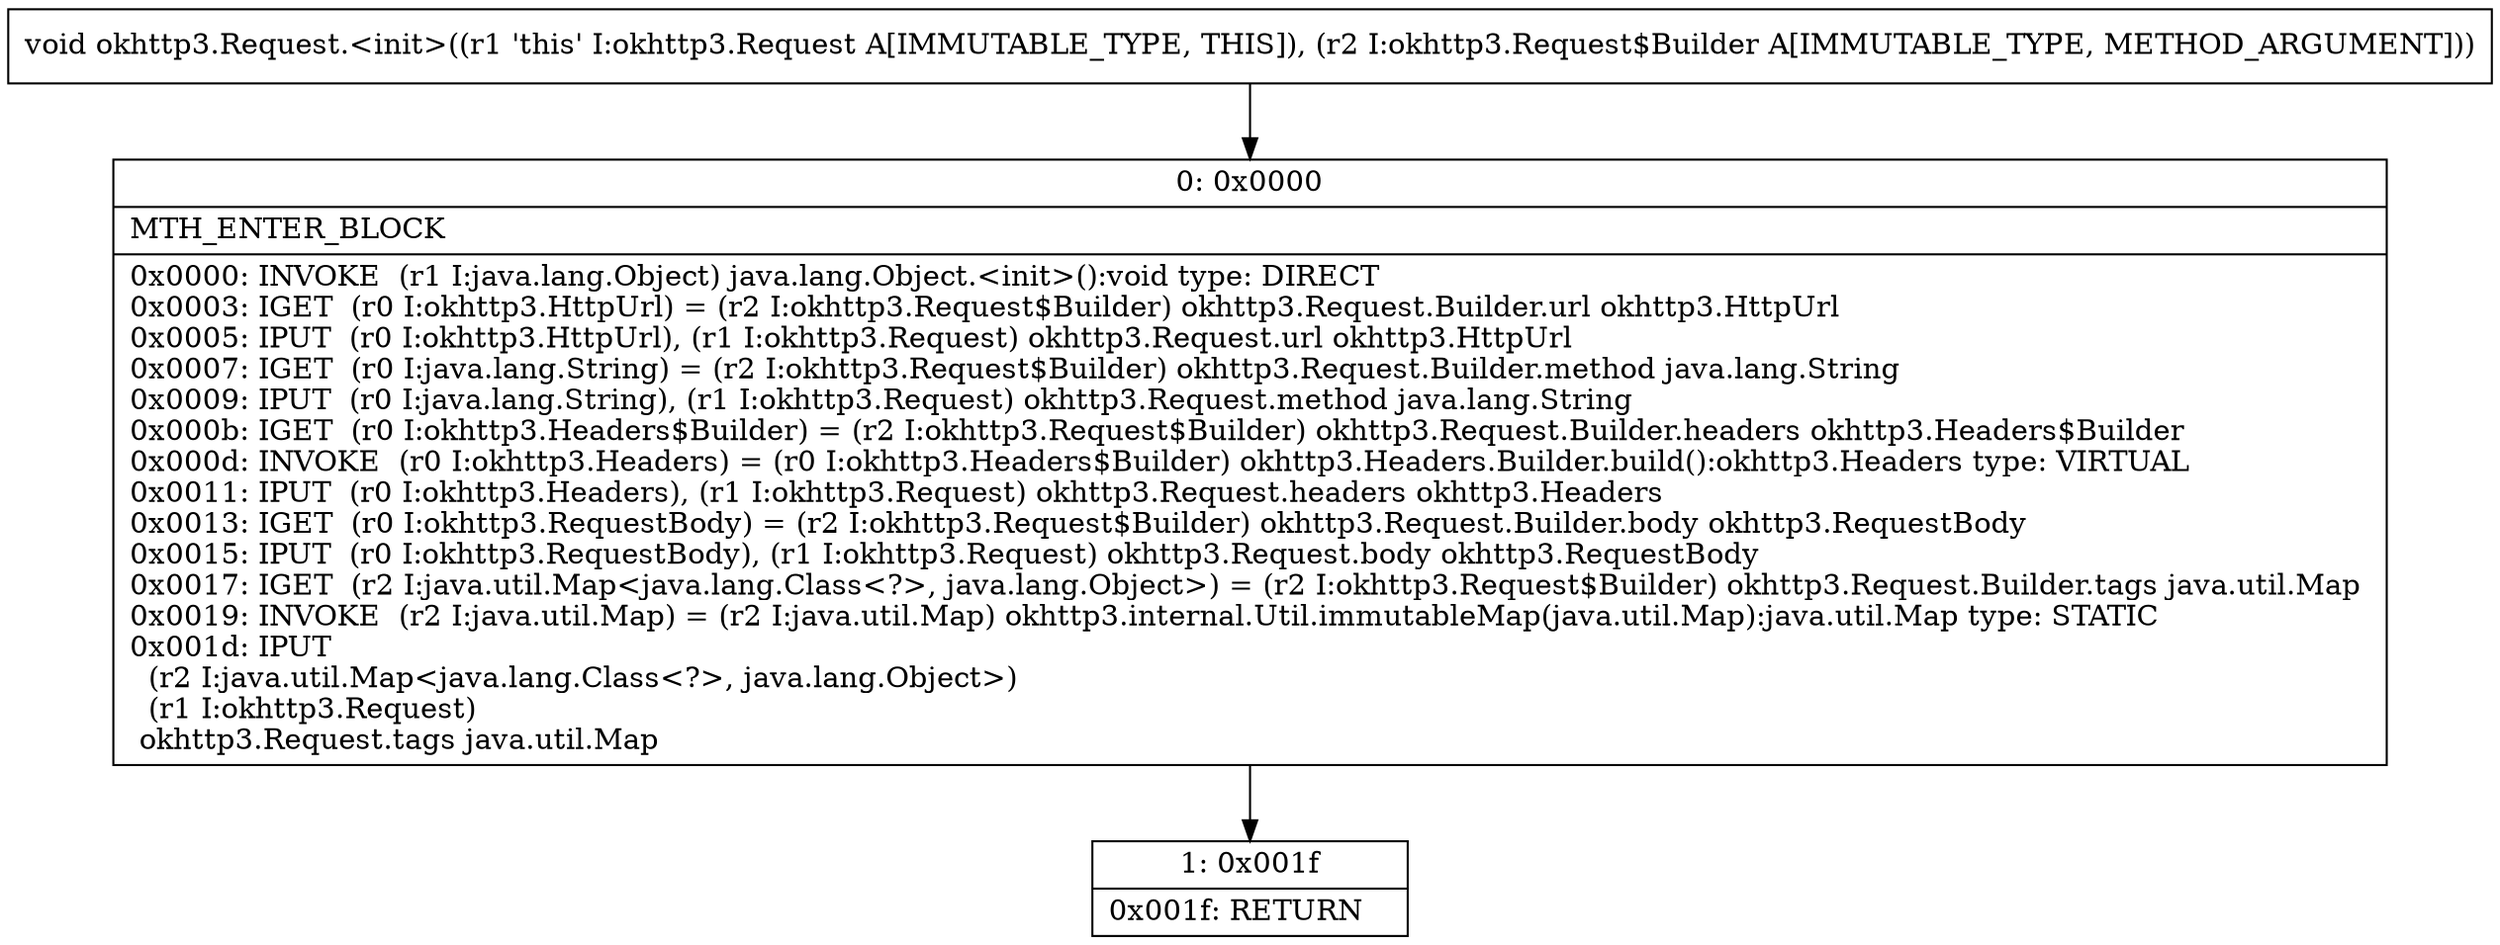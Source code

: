 digraph "CFG forokhttp3.Request.\<init\>(Lokhttp3\/Request$Builder;)V" {
Node_0 [shape=record,label="{0\:\ 0x0000|MTH_ENTER_BLOCK\l|0x0000: INVOKE  (r1 I:java.lang.Object) java.lang.Object.\<init\>():void type: DIRECT \l0x0003: IGET  (r0 I:okhttp3.HttpUrl) = (r2 I:okhttp3.Request$Builder) okhttp3.Request.Builder.url okhttp3.HttpUrl \l0x0005: IPUT  (r0 I:okhttp3.HttpUrl), (r1 I:okhttp3.Request) okhttp3.Request.url okhttp3.HttpUrl \l0x0007: IGET  (r0 I:java.lang.String) = (r2 I:okhttp3.Request$Builder) okhttp3.Request.Builder.method java.lang.String \l0x0009: IPUT  (r0 I:java.lang.String), (r1 I:okhttp3.Request) okhttp3.Request.method java.lang.String \l0x000b: IGET  (r0 I:okhttp3.Headers$Builder) = (r2 I:okhttp3.Request$Builder) okhttp3.Request.Builder.headers okhttp3.Headers$Builder \l0x000d: INVOKE  (r0 I:okhttp3.Headers) = (r0 I:okhttp3.Headers$Builder) okhttp3.Headers.Builder.build():okhttp3.Headers type: VIRTUAL \l0x0011: IPUT  (r0 I:okhttp3.Headers), (r1 I:okhttp3.Request) okhttp3.Request.headers okhttp3.Headers \l0x0013: IGET  (r0 I:okhttp3.RequestBody) = (r2 I:okhttp3.Request$Builder) okhttp3.Request.Builder.body okhttp3.RequestBody \l0x0015: IPUT  (r0 I:okhttp3.RequestBody), (r1 I:okhttp3.Request) okhttp3.Request.body okhttp3.RequestBody \l0x0017: IGET  (r2 I:java.util.Map\<java.lang.Class\<?\>, java.lang.Object\>) = (r2 I:okhttp3.Request$Builder) okhttp3.Request.Builder.tags java.util.Map \l0x0019: INVOKE  (r2 I:java.util.Map) = (r2 I:java.util.Map) okhttp3.internal.Util.immutableMap(java.util.Map):java.util.Map type: STATIC \l0x001d: IPUT  \l  (r2 I:java.util.Map\<java.lang.Class\<?\>, java.lang.Object\>)\l  (r1 I:okhttp3.Request)\l okhttp3.Request.tags java.util.Map \l}"];
Node_1 [shape=record,label="{1\:\ 0x001f|0x001f: RETURN   \l}"];
MethodNode[shape=record,label="{void okhttp3.Request.\<init\>((r1 'this' I:okhttp3.Request A[IMMUTABLE_TYPE, THIS]), (r2 I:okhttp3.Request$Builder A[IMMUTABLE_TYPE, METHOD_ARGUMENT])) }"];
MethodNode -> Node_0;
Node_0 -> Node_1;
}

